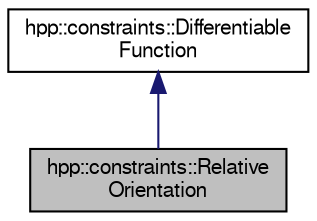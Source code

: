 digraph "hpp::constraints::RelativeOrientation"
{
  edge [fontname="FreeSans",fontsize="10",labelfontname="FreeSans",labelfontsize="10"];
  node [fontname="FreeSans",fontsize="10",shape=record];
  Node1 [label="hpp::constraints::Relative\lOrientation",height=0.2,width=0.4,color="black", fillcolor="grey75", style="filled" fontcolor="black"];
  Node2 -> Node1 [dir="back",color="midnightblue",fontsize="10",style="solid",fontname="FreeSans"];
  Node2 [label="hpp::constraints::Differentiable\lFunction",height=0.2,width=0.4,color="black", fillcolor="white", style="filled",URL="$a00007.html",tooltip="Differentiable function. "];
}
